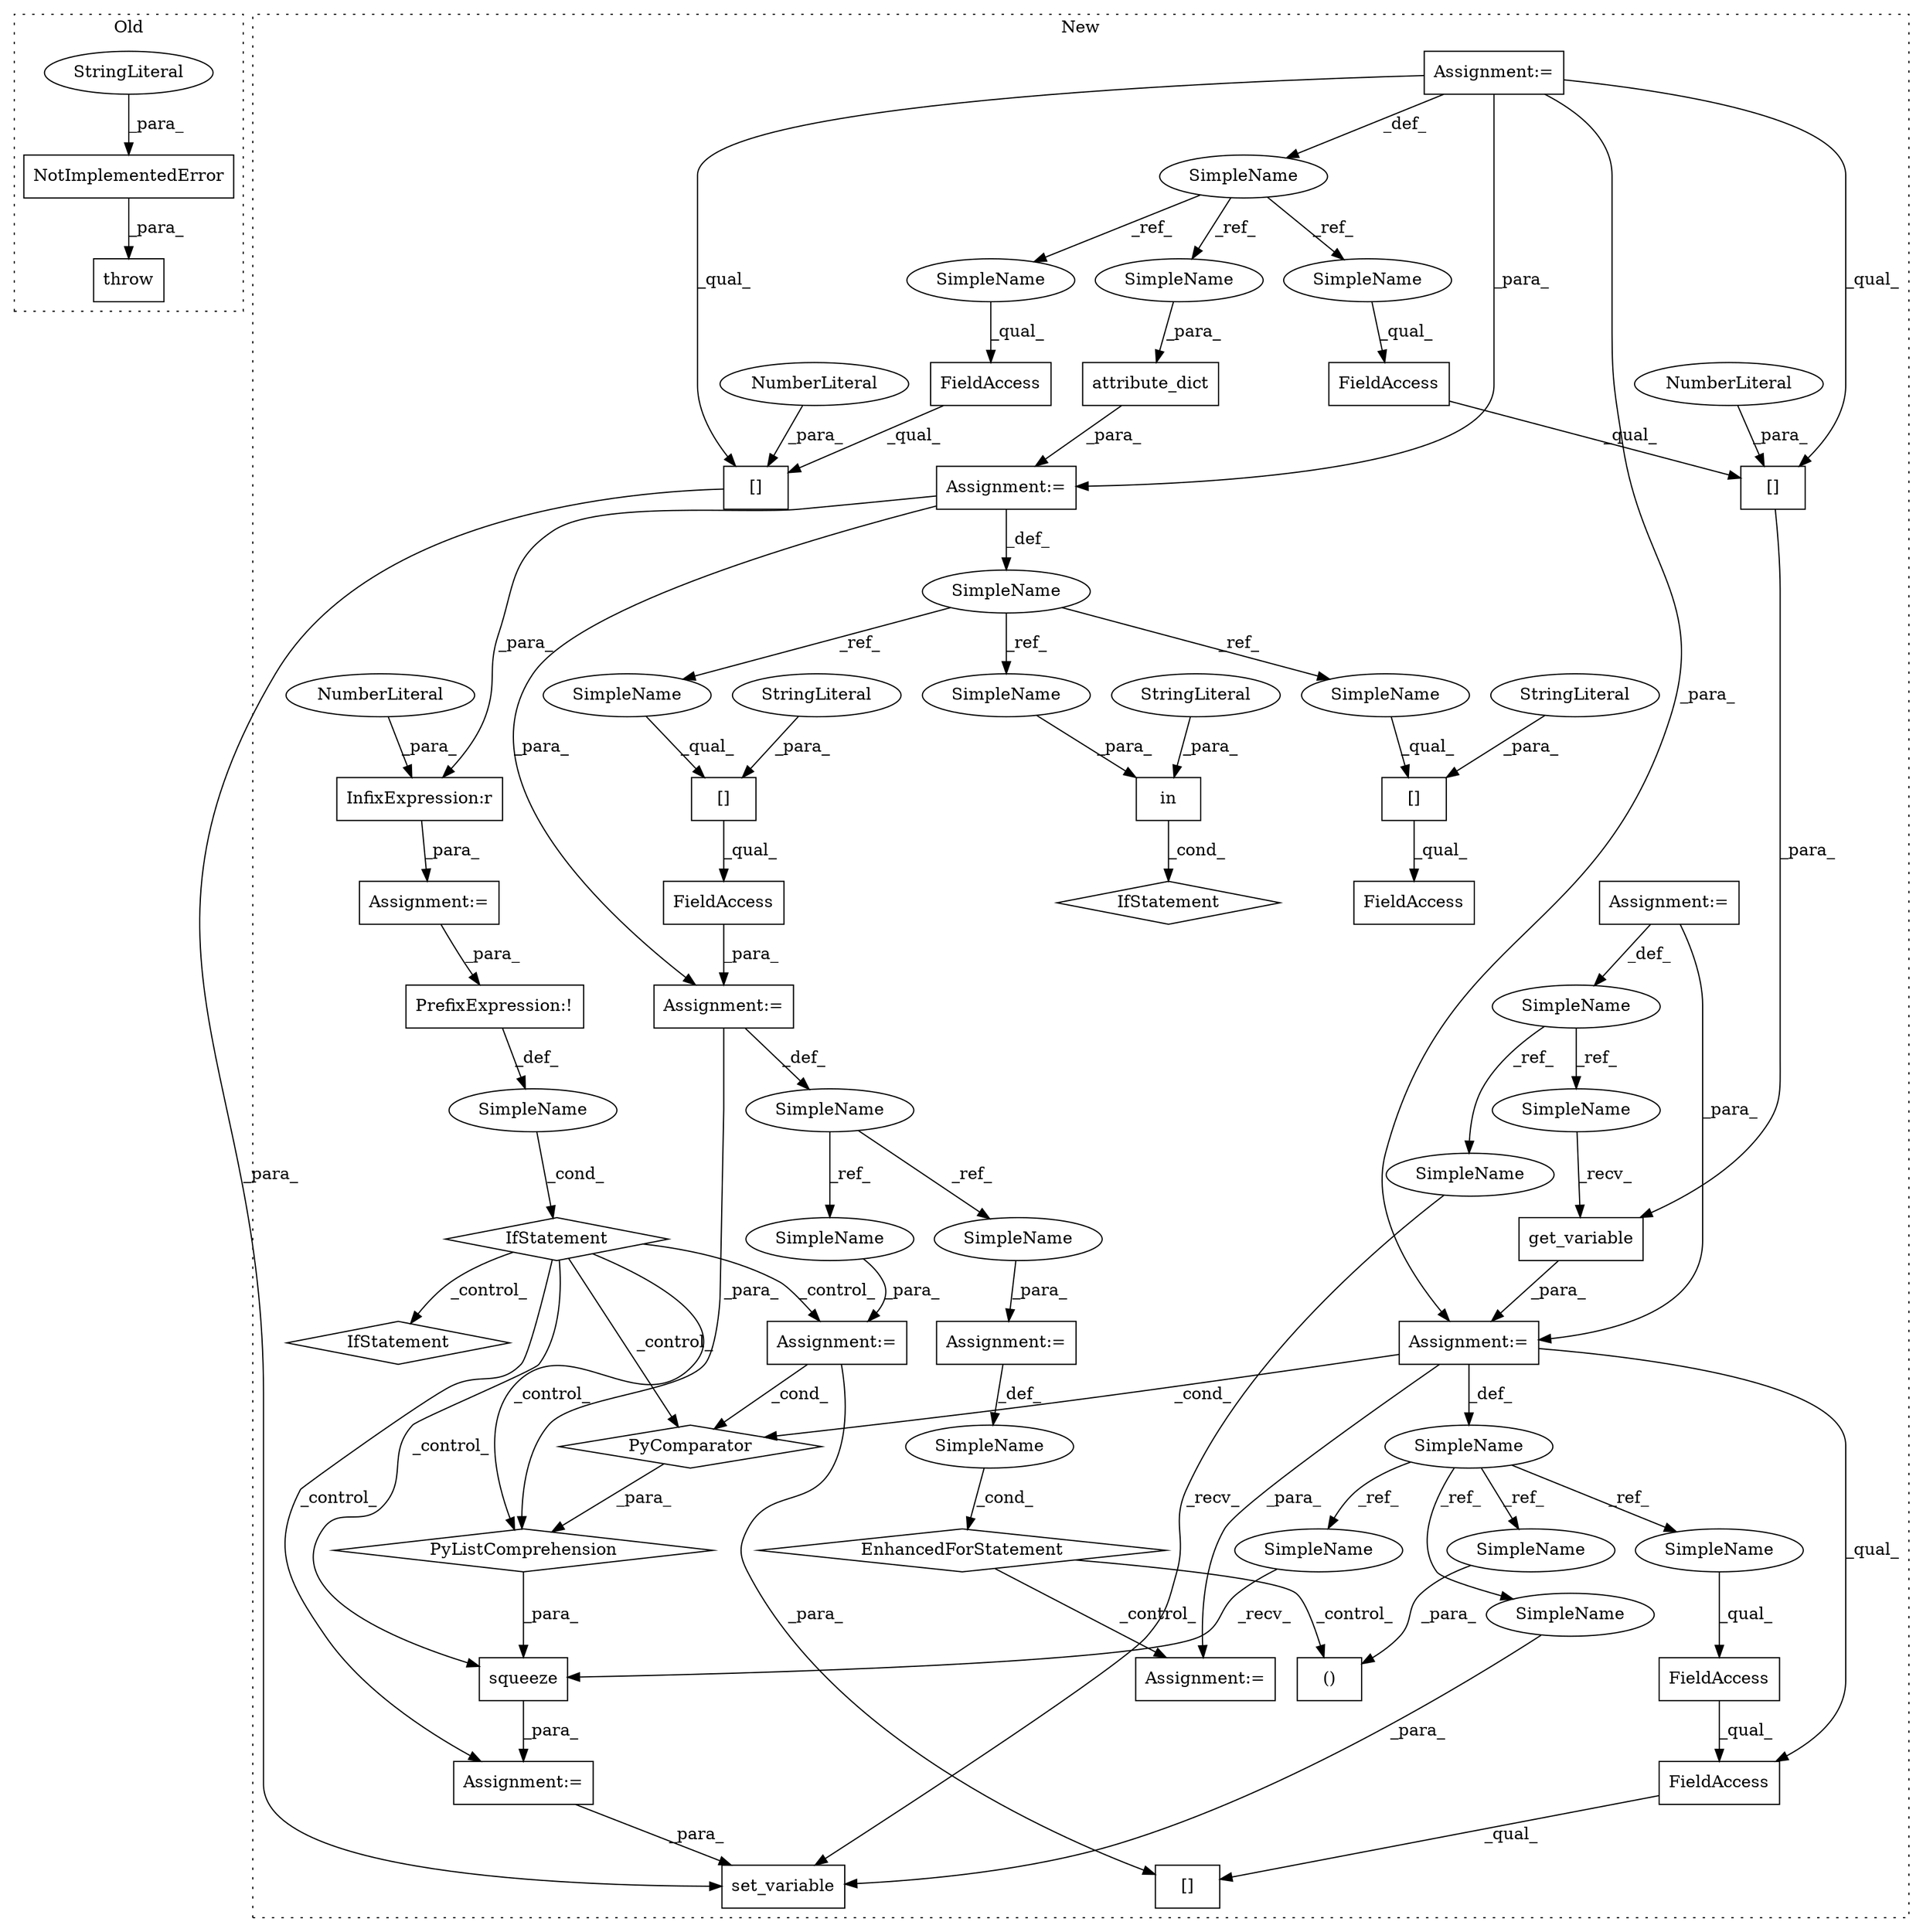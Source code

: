 digraph G {
subgraph cluster0 {
1 [label="NotImplementedError" a="32" s="991,1074" l="20,1" shape="box"];
4 [label="StringLiteral" a="45" s="1011" l="63" shape="ellipse"];
5 [label="throw" a="53" s="985" l="6" shape="box"];
label = "Old";
style="dotted";
}
subgraph cluster1 {
2 [label="squeeze" a="32" s="3973,4101" l="21,-5" shape="box"];
3 [label="set_variable" a="32" s="4118,4150" l="13,1" shape="box"];
6 [label="Assignment:=" a="7" s="3970" l="1" shape="box"];
7 [label="Assignment:=" a="7" s="3603" l="7" shape="box"];
8 [label="FieldAccess" a="22" s="3656" l="13" shape="box"];
9 [label="FieldAccess" a="22" s="3994" l="7" shape="box"];
10 [label="FieldAccess" a="22" s="3994" l="12" shape="box"];
11 [label="FieldAccess" a="22" s="4131" l="14" shape="box"];
12 [label="FieldAccess" a="22" s="3782" l="19" shape="box"];
13 [label="FieldAccess" a="22" s="3719" l="18" shape="box"];
14 [label="[]" a="2" s="3656,3671" l="14,1" shape="box"];
15 [label="NumberLiteral" a="34" s="3670" l="1" shape="ellipse"];
16 [label="IfStatement" a="25" s="3779" l="3" shape="diamond"];
17 [label="SimpleName" a="42" s="" l="" shape="ellipse"];
18 [label="IfStatement" a="25" s="3946,3959" l="4,2" shape="diamond"];
19 [label="SimpleName" a="42" s="3603" l="7" shape="ellipse"];
20 [label="()" a="106" s="3900" l="25" shape="box"];
21 [label="Assignment:=" a="7" s="3925" l="2" shape="box"];
22 [label="EnhancedForStatement" a="70" s="3818,3883" l="53,2" shape="diamond"];
23 [label="get_variable" a="32" s="3643,3672" l="13,1" shape="box"];
24 [label="PrefixExpression:!" a="38" s="3950" l="1" shape="box"];
25 [label="[]" a="2" s="3994,4008" l="13,1" shape="box"];
26 [label="PyComparator" a="113" s="4073" l="20" shape="diamond"];
27 [label="[]" a="2" s="4131,4147" l="15,1" shape="box"];
28 [label="NumberLiteral" a="34" s="4146" l="1" shape="ellipse"];
29 [label="[]" a="2" s="3719,3731" l="6,1" shape="box"];
30 [label="in" a="105" s="3759" l="19" shape="box"];
31 [label="[]" a="2" s="3782,3798" l="6,1" shape="box"];
32 [label="InfixExpression:r" a="27" s="3806" l="4" shape="box"];
33 [label="NumberLiteral" a="34" s="3810" l="1" shape="ellipse"];
34 [label="IfStatement" a="25" s="4073" l="20" shape="diamond"];
35 [label="attribute_dict" a="32" s="3685,3707" l="15,1" shape="box"];
36 [label="SimpleName" a="42" s="3631" l="1" shape="ellipse"];
37 [label="SimpleName" a="42" s="3875" l="1" shape="ellipse"];
38 [label="SimpleName" a="42" s="3679" l="5" shape="ellipse"];
39 [label="SimpleName" a="42" s="3559" l="9" shape="ellipse"];
40 [label="Assignment:=" a="7" s="3559" l="9" shape="box"];
41 [label="StringLiteral" a="45" s="3759" l="10" shape="ellipse"];
42 [label="StringLiteral" a="45" s="3788" l="10" shape="ellipse"];
43 [label="Assignment:=" a="7" s="4073" l="20" shape="box"];
44 [label="SimpleName" a="42" s="3714" l="4" shape="ellipse"];
45 [label="Assignment:=" a="7" s="3818,3883" l="53,2" shape="box"];
46 [label="Assignment:=" a="7" s="3632" l="1" shape="box"];
47 [label="StringLiteral" a="45" s="3725" l="6" shape="ellipse"];
48 [label="Assignment:=" a="7" s="3751" l="1" shape="box"];
49 [label="Assignment:=" a="7" s="3684" l="1" shape="box"];
50 [label="Assignment:=" a="7" s="3718" l="1" shape="box"];
51 [label="PyListComprehension" a="109" s="3994" l="107" shape="diamond"];
52 [label="SimpleName" a="42" s="3994" l="1" shape="ellipse"];
53 [label="SimpleName" a="42" s="3971" l="1" shape="ellipse"];
54 [label="SimpleName" a="42" s="4149" l="1" shape="ellipse"];
55 [label="SimpleName" a="42" s="3924" l="1" shape="ellipse"];
56 [label="SimpleName" a="42" s="4108" l="9" shape="ellipse"];
57 [label="SimpleName" a="42" s="3633" l="9" shape="ellipse"];
58 [label="SimpleName" a="42" s="3773" l="5" shape="ellipse"];
59 [label="SimpleName" a="42" s="3782" l="5" shape="ellipse"];
60 [label="SimpleName" a="42" s="3719" l="5" shape="ellipse"];
61 [label="SimpleName" a="42" s="3879" l="4" shape="ellipse"];
62 [label="SimpleName" a="42" s="4080" l="4" shape="ellipse"];
63 [label="SimpleName" a="42" s="3656" l="7" shape="ellipse"];
64 [label="SimpleName" a="42" s="3700" l="7" shape="ellipse"];
65 [label="SimpleName" a="42" s="4131" l="7" shape="ellipse"];
label = "New";
style="dotted";
}
1 -> 5 [label="_para_"];
2 -> 6 [label="_para_"];
4 -> 1 [label="_para_"];
6 -> 3 [label="_para_"];
7 -> 14 [label="_qual_"];
7 -> 49 [label="_para_"];
7 -> 46 [label="_para_"];
7 -> 27 [label="_qual_"];
7 -> 19 [label="_def_"];
8 -> 14 [label="_qual_"];
9 -> 10 [label="_qual_"];
10 -> 25 [label="_qual_"];
11 -> 27 [label="_qual_"];
13 -> 50 [label="_para_"];
14 -> 23 [label="_para_"];
15 -> 14 [label="_para_"];
17 -> 18 [label="_cond_"];
18 -> 6 [label="_control_"];
18 -> 43 [label="_control_"];
18 -> 51 [label="_control_"];
18 -> 2 [label="_control_"];
18 -> 26 [label="_control_"];
18 -> 34 [label="_control_"];
19 -> 63 [label="_ref_"];
19 -> 65 [label="_ref_"];
19 -> 64 [label="_ref_"];
22 -> 21 [label="_control_"];
22 -> 20 [label="_control_"];
23 -> 46 [label="_para_"];
24 -> 17 [label="_def_"];
26 -> 51 [label="_para_"];
27 -> 3 [label="_para_"];
28 -> 27 [label="_para_"];
29 -> 13 [label="_qual_"];
30 -> 16 [label="_cond_"];
31 -> 12 [label="_qual_"];
32 -> 48 [label="_para_"];
33 -> 32 [label="_para_"];
35 -> 49 [label="_para_"];
36 -> 53 [label="_ref_"];
36 -> 55 [label="_ref_"];
36 -> 54 [label="_ref_"];
36 -> 52 [label="_ref_"];
37 -> 22 [label="_cond_"];
38 -> 59 [label="_ref_"];
38 -> 60 [label="_ref_"];
38 -> 58 [label="_ref_"];
39 -> 56 [label="_ref_"];
39 -> 57 [label="_ref_"];
40 -> 46 [label="_para_"];
40 -> 39 [label="_def_"];
41 -> 30 [label="_para_"];
42 -> 31 [label="_para_"];
43 -> 25 [label="_para_"];
43 -> 26 [label="_cond_"];
44 -> 62 [label="_ref_"];
44 -> 61 [label="_ref_"];
45 -> 37 [label="_def_"];
46 -> 21 [label="_para_"];
46 -> 26 [label="_cond_"];
46 -> 36 [label="_def_"];
46 -> 10 [label="_qual_"];
47 -> 29 [label="_para_"];
48 -> 24 [label="_para_"];
49 -> 50 [label="_para_"];
49 -> 38 [label="_def_"];
49 -> 32 [label="_para_"];
50 -> 51 [label="_para_"];
50 -> 44 [label="_def_"];
51 -> 2 [label="_para_"];
52 -> 9 [label="_qual_"];
53 -> 2 [label="_recv_"];
54 -> 3 [label="_para_"];
55 -> 20 [label="_para_"];
56 -> 3 [label="_recv_"];
57 -> 23 [label="_recv_"];
58 -> 30 [label="_para_"];
59 -> 31 [label="_qual_"];
60 -> 29 [label="_qual_"];
61 -> 45 [label="_para_"];
62 -> 43 [label="_para_"];
63 -> 8 [label="_qual_"];
64 -> 35 [label="_para_"];
65 -> 11 [label="_qual_"];
}